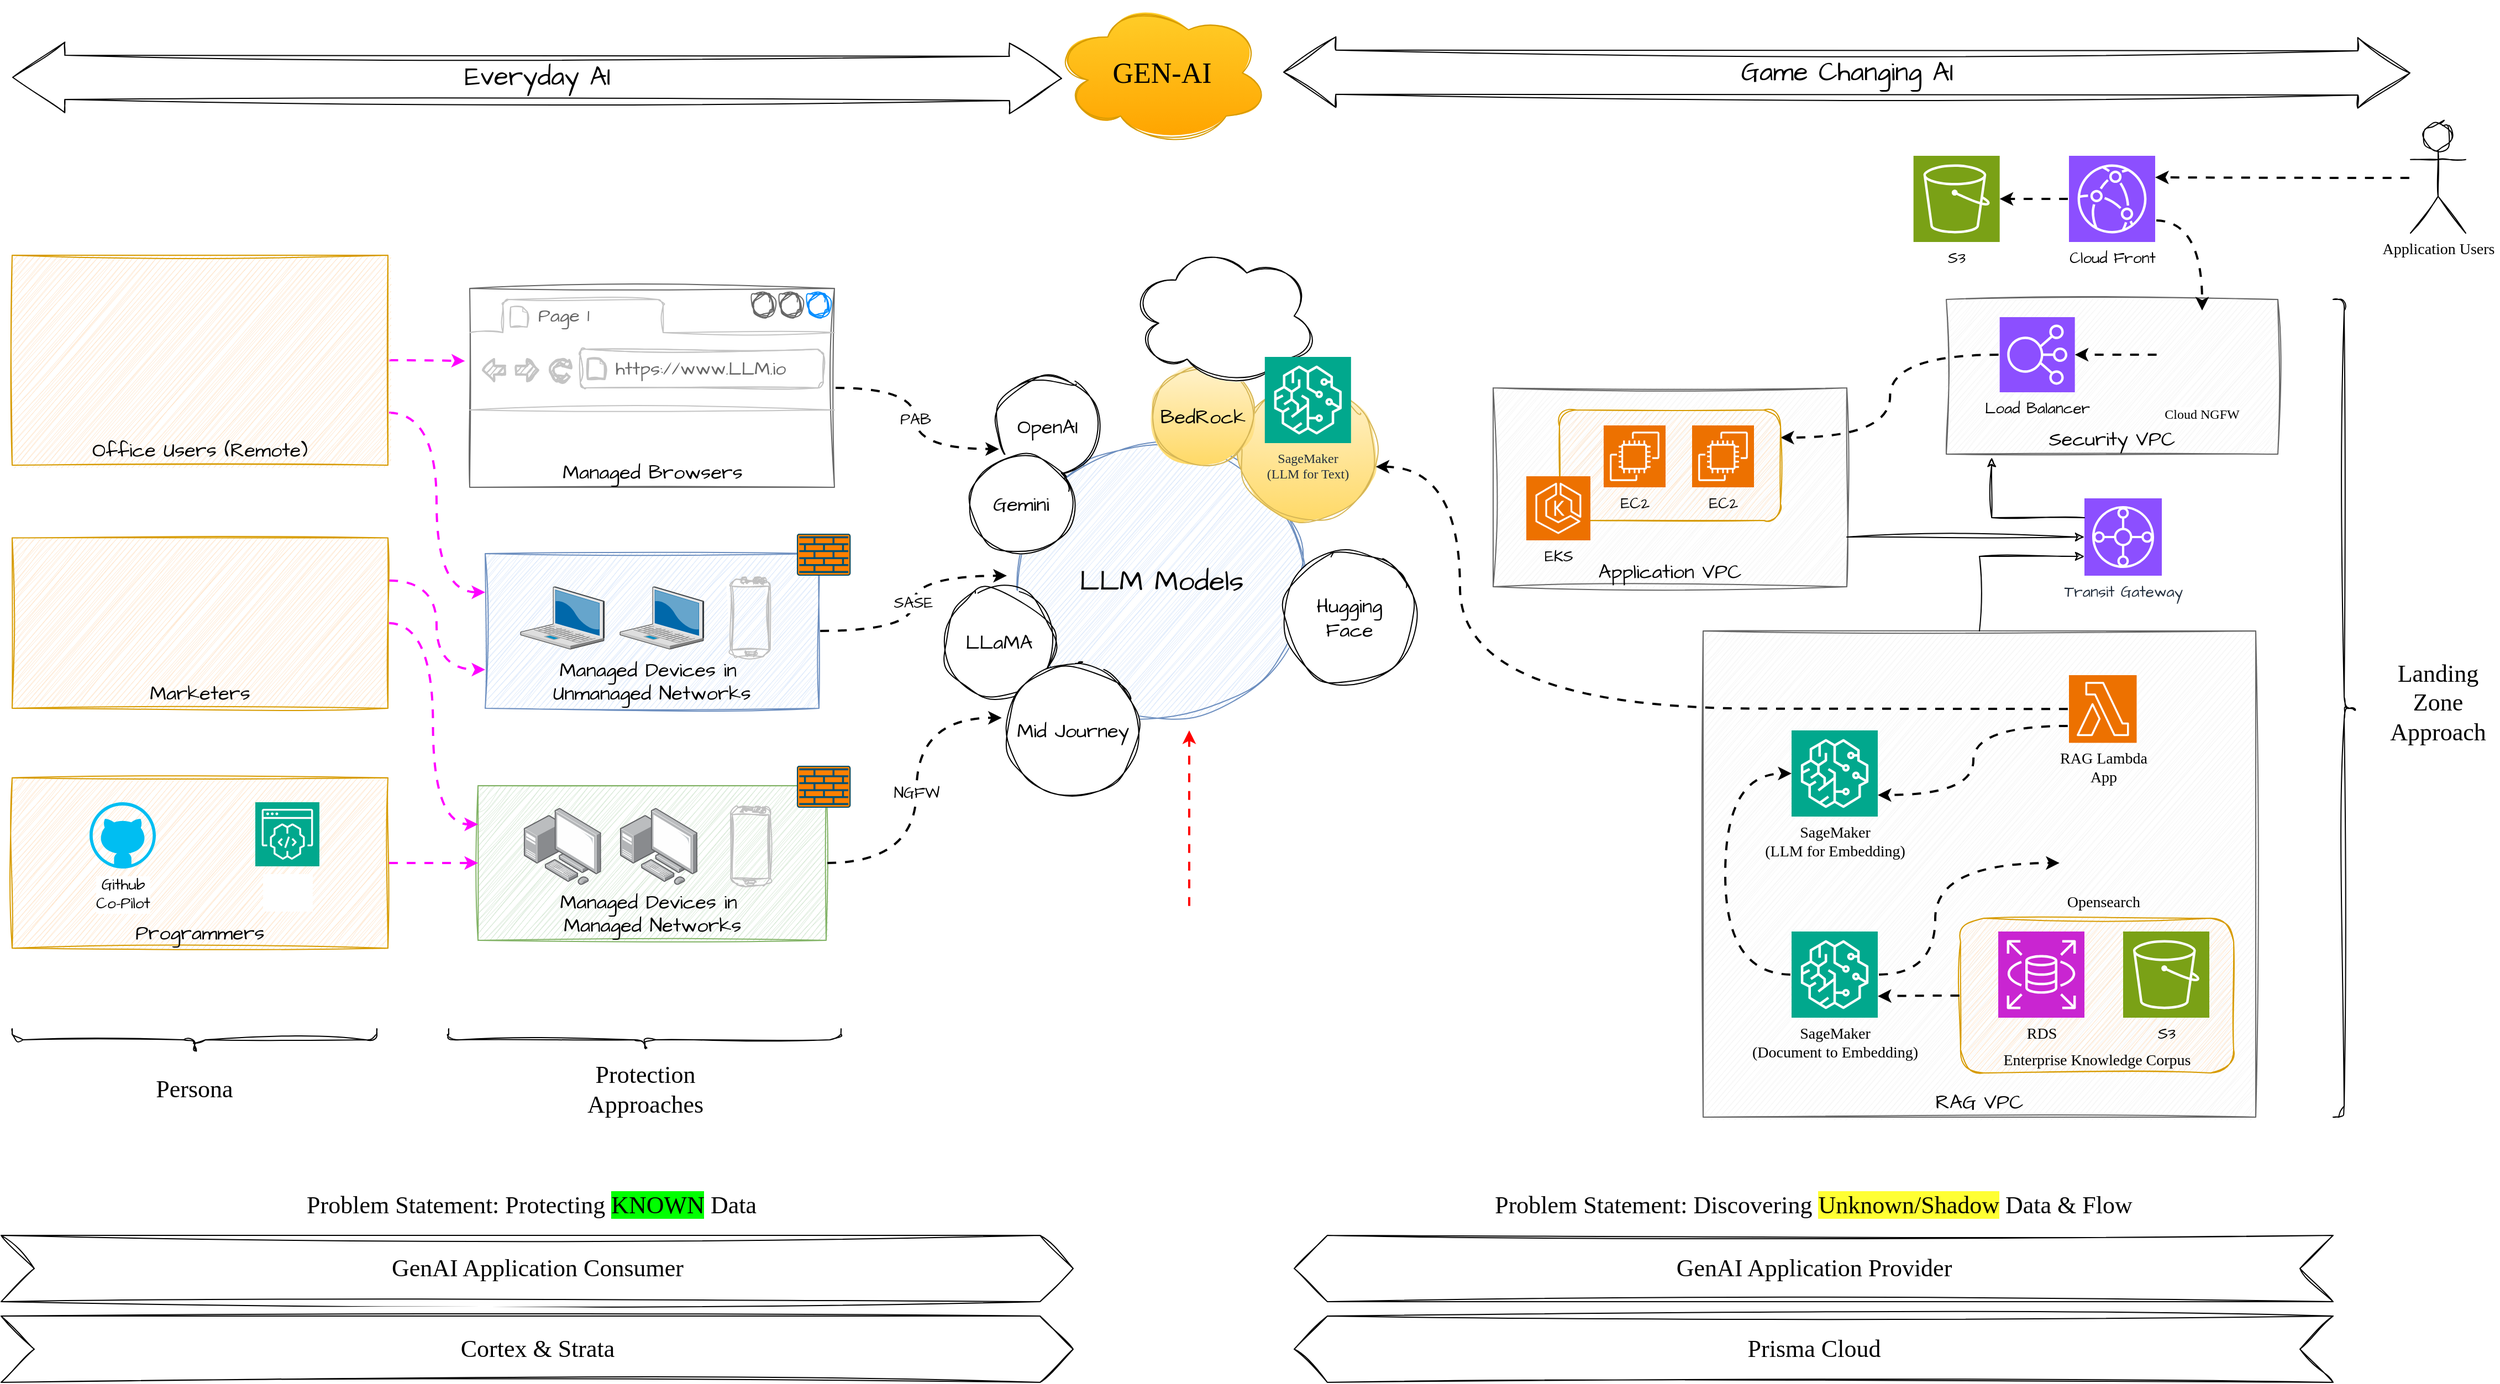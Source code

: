 <mxfile version="24.2.5" type="device">
  <diagram name="Page-1" id="3MIngDmAgbNU4fVDyyzJ">
    <mxGraphModel dx="2765" dy="2303" grid="1" gridSize="10" guides="1" tooltips="1" connect="1" arrows="1" fold="1" page="1" pageScale="1" pageWidth="850" pageHeight="1100" math="0" shadow="0">
      <root>
        <mxCell id="0" />
        <mxCell id="1" parent="0" />
        <mxCell id="rA6aza_w5iIKAxAunfqu-94" value="GEN-AI" style="ellipse;shape=cloud;whiteSpace=wrap;html=1;strokeColor=#d79b00;align=center;verticalAlign=middle;fontFamily=Gloria Hallelujah;fontSource=https%3A%2F%2Ffonts.googleapis.com%2Fcss%3Ffamily%3DGloria%2BHallelujah;fontSize=26;labelBackgroundColor=none;fillColor=#ffcd28;sketch=1;curveFitting=1;jiggle=2;gradientColor=#ffa500;" parent="1" vertex="1">
          <mxGeometry x="172.5" y="-30" width="195" height="130" as="geometry" />
        </mxCell>
        <mxCell id="rA6aza_w5iIKAxAunfqu-16" value="RAG VPC" style="rounded=0;whiteSpace=wrap;html=1;sketch=1;hachureGap=4;jiggle=2;curveFitting=1;fontFamily=Architects Daughter;fontSource=https%3A%2F%2Ffonts.googleapis.com%2Fcss%3Ffamily%3DArchitects%2BDaughter;verticalAlign=bottom;fontSize=18;fillColor=#f5f5f5;fontColor=#000000;strokeColor=#666666;labelBackgroundColor=none;" parent="1" vertex="1">
          <mxGeometry x="760" y="540" width="500" height="440" as="geometry" />
        </mxCell>
        <mxCell id="rA6aza_w5iIKAxAunfqu-83" value="Enterprise Knowledge Corpus" style="rounded=1;whiteSpace=wrap;html=1;strokeColor=#d79b00;align=center;verticalAlign=bottom;fontFamily=Gloria Hallelujah;fontSource=https%3A%2F%2Ffonts.googleapis.com%2Fcss%3Ffamily%3DGloria%2BHallelujah;fontSize=14;labelBackgroundColor=none;fillColor=#ffe6cc;sketch=1;curveFitting=1;jiggle=2;" parent="1" vertex="1">
          <mxGeometry x="992.93" y="800" width="247.07" height="140" as="geometry" />
        </mxCell>
        <mxCell id="rA6aza_w5iIKAxAunfqu-1" value="LLM Models" style="ellipse;whiteSpace=wrap;html=1;sketch=1;hachureGap=4;jiggle=2;curveFitting=1;fontFamily=Architects Daughter;fontSource=https%3A%2F%2Ffonts.googleapis.com%2Fcss%3Ffamily%3DArchitects%2BDaughter;fontSize=26;fillColor=#dae8fc;strokeColor=#6c8ebf;" parent="1" vertex="1">
          <mxGeometry x="140" y="370" width="260" height="250" as="geometry" />
        </mxCell>
        <mxCell id="rA6aza_w5iIKAxAunfqu-2" value="" style="ellipse;whiteSpace=wrap;html=1;sketch=1;hachureGap=4;jiggle=2;curveFitting=1;fontFamily=Architects Daughter;fontSource=https%3A%2F%2Ffonts.googleapis.com%2Fcss%3Ffamily%3DArchitects%2BDaughter;fontSize=18;fillColor=#fff2cc;gradientColor=#ffd966;strokeColor=#d6b656;" parent="1" vertex="1">
          <mxGeometry x="340" y="320" width="124.8" height="120" as="geometry" />
        </mxCell>
        <mxCell id="rA6aza_w5iIKAxAunfqu-3" value="BedRock" style="ellipse;whiteSpace=wrap;html=1;sketch=1;hachureGap=4;jiggle=2;curveFitting=1;fontFamily=Architects Daughter;fontSource=https%3A%2F%2Ffonts.googleapis.com%2Fcss%3Ffamily%3DArchitects%2BDaughter;fontSize=18;fillColor=#fff2cc;gradientColor=#ffd966;strokeColor=#d6b656;fontColor=#000000;" parent="1" vertex="1">
          <mxGeometry x="260" y="300" width="94.8" height="91.15" as="geometry" />
        </mxCell>
        <mxCell id="rA6aza_w5iIKAxAunfqu-4" value="OpenAI" style="ellipse;whiteSpace=wrap;html=1;sketch=1;hachureGap=4;jiggle=2;curveFitting=1;fontFamily=Architects Daughter;fontSource=https%3A%2F%2Ffonts.googleapis.com%2Fcss%3Ffamily%3DArchitects%2BDaughter;fontSize=18;" parent="1" vertex="1">
          <mxGeometry x="120" y="310" width="93.6" height="90" as="geometry" />
        </mxCell>
        <mxCell id="rA6aza_w5iIKAxAunfqu-5" value="Gemini" style="ellipse;whiteSpace=wrap;html=1;sketch=1;hachureGap=4;jiggle=2;curveFitting=1;fontFamily=Architects Daughter;fontSource=https%3A%2F%2Ffonts.googleapis.com%2Fcss%3Ffamily%3DArchitects%2BDaughter;fontSize=18;" parent="1" vertex="1">
          <mxGeometry x="96.4" y="380" width="93.6" height="90" as="geometry" />
        </mxCell>
        <mxCell id="rA6aza_w5iIKAxAunfqu-6" value="LLaMA" style="ellipse;whiteSpace=wrap;html=1;sketch=1;hachureGap=4;jiggle=2;curveFitting=1;fontFamily=Architects Daughter;fontSource=https%3A%2F%2Ffonts.googleapis.com%2Fcss%3Ffamily%3DArchitects%2BDaughter;fontSize=18;" parent="1" vertex="1">
          <mxGeometry x="72.5" y="500" width="100" height="100" as="geometry" />
        </mxCell>
        <mxCell id="rA6aza_w5iIKAxAunfqu-8" value="Everyday AI" style="shape=flexArrow;endArrow=classic;startArrow=classic;html=1;rounded=0;sketch=1;hachureGap=4;jiggle=2;curveFitting=1;fontFamily=Architects Daughter;fontSource=https%3A%2F%2Ffonts.googleapis.com%2Fcss%3Ffamily%3DArchitects%2BDaughter;width=40;endSize=15.386;fontSize=24;labelBackgroundColor=none;endWidth=22.857;startWidth=22.857;startSize=15.386;" parent="1" edge="1">
          <mxGeometry width="100" height="100" relative="1" as="geometry">
            <mxPoint x="-770" y="39" as="sourcePoint" />
            <mxPoint x="180" y="40" as="targetPoint" />
          </mxGeometry>
        </mxCell>
        <mxCell id="rA6aza_w5iIKAxAunfqu-15" value="Security VPC" style="rounded=0;whiteSpace=wrap;html=1;sketch=1;hachureGap=4;jiggle=2;curveFitting=1;fontFamily=Architects Daughter;fontSource=https%3A%2F%2Ffonts.googleapis.com%2Fcss%3Ffamily%3DArchitects%2BDaughter;verticalAlign=bottom;fontSize=18;fillColor=#f5f5f5;fontColor=#000000;strokeColor=#666666;labelBackgroundColor=none;" parent="1" vertex="1">
          <mxGeometry x="980" y="240" width="300" height="140" as="geometry" />
        </mxCell>
        <mxCell id="rA6aza_w5iIKAxAunfqu-17" value="Transit Gateway" style="sketch=0;points=[[0,0,0],[0.25,0,0],[0.5,0,0],[0.75,0,0],[1,0,0],[0,1,0],[0.25,1,0],[0.5,1,0],[0.75,1,0],[1,1,0],[0,0.25,0],[0,0.5,0],[0,0.75,0],[1,0.25,0],[1,0.5,0],[1,0.75,0]];outlineConnect=0;fontColor=#232F3E;fillColor=#8C4FFF;strokeColor=#ffffff;dashed=0;verticalLabelPosition=bottom;verticalAlign=top;align=center;html=1;fontSize=14;fontStyle=0;aspect=fixed;shape=mxgraph.aws4.resourceIcon;resIcon=mxgraph.aws4.transit_gateway;hachureGap=4;jiggle=2;curveFitting=1;fontFamily=Architects Daughter;fontSource=https%3A%2F%2Ffonts.googleapis.com%2Fcss%3Ffamily%3DArchitects%2BDaughter;" parent="1" vertex="1">
          <mxGeometry x="1105" y="420" width="70" height="70" as="geometry" />
        </mxCell>
        <mxCell id="rA6aza_w5iIKAxAunfqu-18" style="edgeStyle=orthogonalEdgeStyle;rounded=0;sketch=1;hachureGap=4;jiggle=2;curveFitting=1;orthogonalLoop=1;jettySize=auto;html=1;exitX=0.5;exitY=0;exitDx=0;exitDy=0;entryX=0;entryY=0.75;entryDx=0;entryDy=0;entryPerimeter=0;fontFamily=Architects Daughter;fontSource=https%3A%2F%2Ffonts.googleapis.com%2Fcss%3Ffamily%3DArchitects%2BDaughter;" parent="1" source="rA6aza_w5iIKAxAunfqu-16" target="rA6aza_w5iIKAxAunfqu-17" edge="1">
          <mxGeometry relative="1" as="geometry" />
        </mxCell>
        <mxCell id="rA6aza_w5iIKAxAunfqu-19" style="edgeStyle=orthogonalEdgeStyle;rounded=0;sketch=1;hachureGap=4;jiggle=2;curveFitting=1;orthogonalLoop=1;jettySize=auto;html=1;exitX=0;exitY=0.25;exitDx=0;exitDy=0;exitPerimeter=0;entryX=0.137;entryY=1.022;entryDx=0;entryDy=0;entryPerimeter=0;fontFamily=Architects Daughter;fontSource=https%3A%2F%2Ffonts.googleapis.com%2Fcss%3Ffamily%3DArchitects%2BDaughter;" parent="1" source="rA6aza_w5iIKAxAunfqu-17" target="rA6aza_w5iIKAxAunfqu-15" edge="1">
          <mxGeometry relative="1" as="geometry" />
        </mxCell>
        <mxCell id="rA6aza_w5iIKAxAunfqu-21" value="Managed Browsers" style="strokeWidth=1;shadow=0;dashed=0;align=center;html=1;shape=mxgraph.mockup.containers.browserWindow;rSize=0;strokeColor=#666666;strokeColor2=#008cff;strokeColor3=#c4c4c4;mainText=,;recursiveResize=0;sketch=1;hachureGap=4;jiggle=2;curveFitting=1;fontFamily=Architects Daughter;fontSource=https%3A%2F%2Ffonts.googleapis.com%2Fcss%3Ffamily%3DArchitects%2BDaughter;verticalAlign=bottom;fontSize=18;" parent="1" vertex="1">
          <mxGeometry x="-356" y="230" width="330" height="180" as="geometry" />
        </mxCell>
        <mxCell id="rA6aza_w5iIKAxAunfqu-22" value="Page 1" style="strokeWidth=1;shadow=0;dashed=0;align=center;html=1;shape=mxgraph.mockup.containers.anchor;fontSize=17;fontColor=#666666;align=left;whiteSpace=wrap;sketch=1;hachureGap=4;jiggle=2;curveFitting=1;fontFamily=Architects Daughter;fontSource=https%3A%2F%2Ffonts.googleapis.com%2Fcss%3Ffamily%3DArchitects%2BDaughter;" parent="rA6aza_w5iIKAxAunfqu-21" vertex="1">
          <mxGeometry x="60" y="12" width="110" height="26" as="geometry" />
        </mxCell>
        <mxCell id="rA6aza_w5iIKAxAunfqu-23" value="https://www.LLM.io" style="strokeWidth=1;shadow=0;dashed=0;align=center;html=1;shape=mxgraph.mockup.containers.anchor;rSize=0;fontSize=17;fontColor=#666666;align=left;sketch=1;hachureGap=4;jiggle=2;curveFitting=1;fontFamily=Architects Daughter;fontSource=https%3A%2F%2Ffonts.googleapis.com%2Fcss%3Ffamily%3DArchitects%2BDaughter;" parent="rA6aza_w5iIKAxAunfqu-21" vertex="1">
          <mxGeometry x="130" y="60" width="250" height="26" as="geometry" />
        </mxCell>
        <mxCell id="rA6aza_w5iIKAxAunfqu-39" value="SASE" style="edgeStyle=orthogonalEdgeStyle;curved=1;rounded=0;hachureGap=4;orthogonalLoop=1;jettySize=auto;html=1;strokeColor=default;strokeWidth=2;align=center;verticalAlign=middle;fontFamily=Architects Daughter;fontSource=https%3A%2F%2Ffonts.googleapis.com%2Fcss%3Ffamily%3DArchitects%2BDaughter;fontSize=14;fontColor=default;labelBackgroundColor=default;endArrow=classic;flowAnimation=1;" parent="1" source="rA6aza_w5iIKAxAunfqu-25" edge="1">
          <mxGeometry relative="1" as="geometry">
            <mxPoint x="130" y="490" as="targetPoint" />
          </mxGeometry>
        </mxCell>
        <mxCell id="rA6aza_w5iIKAxAunfqu-25" value="Managed Devices in&amp;nbsp;&lt;div style=&quot;font-size: 18px;&quot;&gt;Unmanaged Networks&lt;/div&gt;" style="rounded=0;whiteSpace=wrap;html=1;sketch=1;hachureGap=4;jiggle=2;curveFitting=1;fontFamily=Architects Daughter;fontSource=https%3A%2F%2Ffonts.googleapis.com%2Fcss%3Ffamily%3DArchitects%2BDaughter;verticalAlign=bottom;fontSize=18;fillColor=#dae8fc;strokeColor=#6c8ebf;labelBackgroundColor=none;" parent="1" vertex="1">
          <mxGeometry x="-342" y="470" width="302" height="140" as="geometry" />
        </mxCell>
        <mxCell id="rA6aza_w5iIKAxAunfqu-26" value="Managed Devices in&amp;nbsp;&lt;div style=&quot;font-size: 18px;&quot;&gt;Managed Networks&lt;/div&gt;" style="rounded=0;whiteSpace=wrap;html=1;sketch=1;hachureGap=4;jiggle=2;curveFitting=1;fontFamily=Architects Daughter;fontSource=https%3A%2F%2Ffonts.googleapis.com%2Fcss%3Ffamily%3DArchitects%2BDaughter;verticalAlign=bottom;fontSize=18;fillColor=#d5e8d4;strokeColor=#82b366;labelBackgroundColor=none;" parent="1" vertex="1">
          <mxGeometry x="-348.5" y="680" width="315" height="140" as="geometry" />
        </mxCell>
        <mxCell id="rA6aza_w5iIKAxAunfqu-27" value="Hugging&lt;div&gt;Face&lt;/div&gt;" style="ellipse;whiteSpace=wrap;html=1;sketch=1;hachureGap=4;jiggle=2;curveFitting=1;fontFamily=Architects Daughter;fontSource=https%3A%2F%2Ffonts.googleapis.com%2Fcss%3Ffamily%3DArchitects%2BDaughter;fontSize=18;" parent="1" vertex="1">
          <mxGeometry x="380" y="468.25" width="120" height="120" as="geometry" />
        </mxCell>
        <mxCell id="rA6aza_w5iIKAxAunfqu-28" value="Application VPC" style="rounded=0;whiteSpace=wrap;html=1;sketch=1;hachureGap=4;jiggle=2;curveFitting=1;fontFamily=Architects Daughter;fontSource=https%3A%2F%2Ffonts.googleapis.com%2Fcss%3Ffamily%3DArchitects%2BDaughter;verticalAlign=bottom;fontSize=18;fillColor=#f5f5f5;fontColor=#000000;strokeColor=#666666;labelBackgroundColor=none;" parent="1" vertex="1">
          <mxGeometry x="570" y="320" width="320" height="180" as="geometry" />
        </mxCell>
        <mxCell id="rA6aza_w5iIKAxAunfqu-29" style="edgeStyle=orthogonalEdgeStyle;rounded=0;sketch=1;hachureGap=4;jiggle=2;curveFitting=1;orthogonalLoop=1;jettySize=auto;html=1;exitX=1;exitY=0.75;exitDx=0;exitDy=0;entryX=0;entryY=0.5;entryDx=0;entryDy=0;entryPerimeter=0;fontFamily=Architects Daughter;fontSource=https%3A%2F%2Ffonts.googleapis.com%2Fcss%3Ffamily%3DArchitects%2BDaughter;" parent="1" source="rA6aza_w5iIKAxAunfqu-28" target="rA6aza_w5iIKAxAunfqu-17" edge="1">
          <mxGeometry relative="1" as="geometry" />
        </mxCell>
        <mxCell id="rA6aza_w5iIKAxAunfqu-32" style="edgeStyle=orthogonalEdgeStyle;rounded=0;hachureGap=4;orthogonalLoop=1;jettySize=auto;html=1;entryX=-0.013;entryY=0.365;entryDx=0;entryDy=0;entryPerimeter=0;fontFamily=Architects Daughter;fontSource=https%3A%2F%2Ffonts.googleapis.com%2Fcss%3Ffamily%3DArchitects%2BDaughter;flowAnimation=1;curved=1;strokeWidth=2;strokeColor=#FF00FF;" parent="1" source="rA6aza_w5iIKAxAunfqu-7" target="rA6aza_w5iIKAxAunfqu-21" edge="1">
          <mxGeometry relative="1" as="geometry" />
        </mxCell>
        <mxCell id="rA6aza_w5iIKAxAunfqu-33" style="edgeStyle=orthogonalEdgeStyle;curved=1;rounded=0;hachureGap=4;orthogonalLoop=1;jettySize=auto;html=1;strokeColor=#FF00FF;strokeWidth=2;align=center;verticalAlign=middle;fontFamily=Architects Daughter;fontSource=https%3A%2F%2Ffonts.googleapis.com%2Fcss%3Ffamily%3DArchitects%2BDaughter;fontSize=11;fontColor=default;labelBackgroundColor=default;endArrow=classic;flowAnimation=1;entryX=0;entryY=0.5;entryDx=0;entryDy=0;" parent="1" source="rA6aza_w5iIKAxAunfqu-10" target="rA6aza_w5iIKAxAunfqu-26" edge="1">
          <mxGeometry relative="1" as="geometry" />
        </mxCell>
        <mxCell id="rA6aza_w5iIKAxAunfqu-34" style="edgeStyle=orthogonalEdgeStyle;curved=1;rounded=0;hachureGap=4;orthogonalLoop=1;jettySize=auto;html=1;strokeColor=#FF00FF;strokeWidth=2;align=center;verticalAlign=middle;fontFamily=Architects Daughter;fontSource=https%3A%2F%2Ffonts.googleapis.com%2Fcss%3Ffamily%3DArchitects%2BDaughter;fontSize=11;fontColor=default;labelBackgroundColor=default;endArrow=classic;flowAnimation=1;entryX=0;entryY=0.25;entryDx=0;entryDy=0;" parent="1" source="rA6aza_w5iIKAxAunfqu-11" target="rA6aza_w5iIKAxAunfqu-26" edge="1">
          <mxGeometry relative="1" as="geometry" />
        </mxCell>
        <mxCell id="rA6aza_w5iIKAxAunfqu-35" style="edgeStyle=orthogonalEdgeStyle;curved=1;rounded=0;hachureGap=4;orthogonalLoop=1;jettySize=auto;html=1;exitX=1;exitY=0.25;exitDx=0;exitDy=0;entryX=0;entryY=0.75;entryDx=0;entryDy=0;strokeColor=#FF00FF;strokeWidth=2;align=center;verticalAlign=middle;fontFamily=Architects Daughter;fontSource=https%3A%2F%2Ffonts.googleapis.com%2Fcss%3Ffamily%3DArchitects%2BDaughter;fontSize=11;fontColor=default;labelBackgroundColor=default;endArrow=classic;flowAnimation=1;" parent="1" source="rA6aza_w5iIKAxAunfqu-11" target="rA6aza_w5iIKAxAunfqu-25" edge="1">
          <mxGeometry relative="1" as="geometry" />
        </mxCell>
        <mxCell id="rA6aza_w5iIKAxAunfqu-36" style="edgeStyle=orthogonalEdgeStyle;curved=1;rounded=0;hachureGap=4;orthogonalLoop=1;jettySize=auto;html=1;exitX=1;exitY=0.75;exitDx=0;exitDy=0;entryX=0;entryY=0.25;entryDx=0;entryDy=0;strokeColor=#FF00FF;strokeWidth=2;align=center;verticalAlign=middle;fontFamily=Architects Daughter;fontSource=https%3A%2F%2Ffonts.googleapis.com%2Fcss%3Ffamily%3DArchitects%2BDaughter;fontSize=11;fontColor=default;labelBackgroundColor=default;endArrow=classic;flowAnimation=1;" parent="1" source="rA6aza_w5iIKAxAunfqu-7" target="rA6aza_w5iIKAxAunfqu-25" edge="1">
          <mxGeometry relative="1" as="geometry" />
        </mxCell>
        <mxCell id="rA6aza_w5iIKAxAunfqu-37" value="Mid Journey" style="ellipse;whiteSpace=wrap;html=1;sketch=1;hachureGap=4;jiggle=2;curveFitting=1;fontFamily=Architects Daughter;fontSource=https%3A%2F%2Ffonts.googleapis.com%2Fcss%3Ffamily%3DArchitects%2BDaughter;fontSize=18;" parent="1" vertex="1">
          <mxGeometry x="130" y="570" width="120" height="120" as="geometry" />
        </mxCell>
        <mxCell id="rA6aza_w5iIKAxAunfqu-38" value="PAB" style="edgeStyle=orthogonalEdgeStyle;curved=1;rounded=0;hachureGap=4;orthogonalLoop=1;jettySize=auto;html=1;entryX=0.031;entryY=0.726;entryDx=0;entryDy=0;entryPerimeter=0;strokeColor=default;strokeWidth=2;align=center;verticalAlign=middle;fontFamily=Architects Daughter;fontSource=https%3A%2F%2Ffonts.googleapis.com%2Fcss%3Ffamily%3DArchitects%2BDaughter;fontSize=14;fontColor=default;labelBackgroundColor=default;endArrow=classic;flowAnimation=1;" parent="1" source="rA6aza_w5iIKAxAunfqu-21" target="rA6aza_w5iIKAxAunfqu-4" edge="1">
          <mxGeometry relative="1" as="geometry" />
        </mxCell>
        <mxCell id="rA6aza_w5iIKAxAunfqu-40" value="NGFW" style="edgeStyle=orthogonalEdgeStyle;curved=1;rounded=0;hachureGap=4;orthogonalLoop=1;jettySize=auto;html=1;exitX=1;exitY=0.5;exitDx=0;exitDy=0;entryX=-0.039;entryY=0.405;entryDx=0;entryDy=0;entryPerimeter=0;strokeColor=default;strokeWidth=2;align=center;verticalAlign=middle;fontFamily=Architects Daughter;fontSource=https%3A%2F%2Ffonts.googleapis.com%2Fcss%3Ffamily%3DArchitects%2BDaughter;fontSize=14;fontColor=default;labelBackgroundColor=default;endArrow=classic;flowAnimation=1;" parent="1" source="rA6aza_w5iIKAxAunfqu-26" target="rA6aza_w5iIKAxAunfqu-37" edge="1">
          <mxGeometry relative="1" as="geometry" />
        </mxCell>
        <mxCell id="rA6aza_w5iIKAxAunfqu-91" style="edgeStyle=orthogonalEdgeStyle;curved=1;rounded=0;hachureGap=4;orthogonalLoop=1;jettySize=auto;html=1;strokeColor=#FF0000;strokeWidth=2;align=center;verticalAlign=middle;fontFamily=Gloria Hallelujah;fontSource=https%3A%2F%2Ffonts.googleapis.com%2Fcss%3Ffamily%3DGloria%2BHallelujah;fontSize=14;fontColor=default;labelBackgroundColor=default;endArrow=classic;flowAnimation=1;" parent="1" source="rA6aza_w5iIKAxAunfqu-42" edge="1">
          <mxGeometry relative="1" as="geometry">
            <mxPoint x="295" y="630.0" as="targetPoint" />
          </mxGeometry>
        </mxCell>
        <mxCell id="rA6aza_w5iIKAxAunfqu-42" value="" style="shape=image;imageAspect=0;aspect=fixed;verticalLabelPosition=bottom;verticalAlign=top;sketch=1;hachureGap=4;jiggle=2;curveFitting=1;fontFamily=Architects Daughter;fontSource=https%3A%2F%2Ffonts.googleapis.com%2Fcss%3Ffamily%3DArchitects%2BDaughter;fontSize=11;fontColor=default;labelBackgroundColor=default;image=https://cdni.iconscout.com/illustration/premium/thumb/hacker-3354776-2810790.png?f=webp;" parent="1" vertex="1">
          <mxGeometry x="190" y="790" width="210" height="210" as="geometry" />
        </mxCell>
        <mxCell id="rA6aza_w5iIKAxAunfqu-48" value="" style="verticalLabelPosition=bottom;sketch=0;aspect=fixed;html=1;verticalAlign=top;strokeColor=none;align=center;outlineConnect=0;shape=mxgraph.citrix.laptop_2;hachureGap=4;jiggle=2;curveFitting=1;fontFamily=Architects Daughter;fontSource=https%3A%2F%2Ffonts.googleapis.com%2Fcss%3Ffamily%3DArchitects%2BDaughter;fontSize=11;fontColor=default;labelBackgroundColor=default;" parent="1" vertex="1">
          <mxGeometry x="-310" y="500" width="75.77" height="56.5" as="geometry" />
        </mxCell>
        <mxCell id="rA6aza_w5iIKAxAunfqu-49" value="" style="verticalLabelPosition=bottom;sketch=0;aspect=fixed;html=1;verticalAlign=top;strokeColor=none;align=center;outlineConnect=0;shape=mxgraph.citrix.laptop_2;hachureGap=4;jiggle=2;curveFitting=1;fontFamily=Architects Daughter;fontSource=https%3A%2F%2Ffonts.googleapis.com%2Fcss%3Ffamily%3DArchitects%2BDaughter;fontSize=11;fontColor=default;labelBackgroundColor=default;" parent="1" vertex="1">
          <mxGeometry x="-220" y="500" width="75.77" height="56.5" as="geometry" />
        </mxCell>
        <mxCell id="rA6aza_w5iIKAxAunfqu-52" value="" style="image;points=[];aspect=fixed;html=1;align=center;shadow=0;dashed=0;image=img/lib/allied_telesis/computer_and_terminals/Personal_Computer_with_Server.svg;sketch=1;hachureGap=4;jiggle=2;curveFitting=1;fontFamily=Architects Daughter;fontSource=https%3A%2F%2Ffonts.googleapis.com%2Fcss%3Ffamily%3DArchitects%2BDaughter;fontSize=11;fontColor=default;labelBackgroundColor=default;" parent="1" vertex="1">
          <mxGeometry x="-307.11" y="700" width="70" height="70" as="geometry" />
        </mxCell>
        <mxCell id="rA6aza_w5iIKAxAunfqu-53" value="" style="image;points=[];aspect=fixed;html=1;align=center;shadow=0;dashed=0;image=img/lib/allied_telesis/computer_and_terminals/Personal_Computer_with_Server.svg;sketch=1;hachureGap=4;jiggle=2;curveFitting=1;fontFamily=Architects Daughter;fontSource=https%3A%2F%2Ffonts.googleapis.com%2Fcss%3Ffamily%3DArchitects%2BDaughter;fontSize=11;fontColor=default;labelBackgroundColor=default;" parent="1" vertex="1">
          <mxGeometry x="-220" y="700" width="70" height="70" as="geometry" />
        </mxCell>
        <mxCell id="rA6aza_w5iIKAxAunfqu-54" value="" style="verticalLabelPosition=bottom;verticalAlign=top;html=1;shadow=0;dashed=0;strokeWidth=1;shape=mxgraph.android.phone2;strokeColor=#c0c0c0;sketch=1;hachureGap=4;jiggle=2;curveFitting=1;fontFamily=Architects Daughter;fontSource=https%3A%2F%2Ffonts.googleapis.com%2Fcss%3Ffamily%3DArchitects%2BDaughter;fontSize=11;fontColor=default;labelBackgroundColor=default;" parent="1" vertex="1">
          <mxGeometry x="-120" y="700" width="35.9" height="70" as="geometry" />
        </mxCell>
        <mxCell id="rA6aza_w5iIKAxAunfqu-55" value="" style="verticalLabelPosition=bottom;verticalAlign=top;html=1;shadow=0;dashed=0;strokeWidth=1;shape=mxgraph.android.phone2;strokeColor=#c0c0c0;sketch=1;hachureGap=4;jiggle=2;curveFitting=1;fontFamily=Architects Daughter;fontSource=https%3A%2F%2Ffonts.googleapis.com%2Fcss%3Ffamily%3DArchitects%2BDaughter;fontSize=11;fontColor=default;labelBackgroundColor=default;" parent="1" vertex="1">
          <mxGeometry x="-120" y="493.25" width="35.9" height="70" as="geometry" />
        </mxCell>
        <mxCell id="rA6aza_w5iIKAxAunfqu-64" style="edgeStyle=orthogonalEdgeStyle;curved=1;rounded=0;hachureGap=4;orthogonalLoop=1;jettySize=auto;html=1;exitX=0;exitY=0.5;exitDx=0;exitDy=0;strokeColor=default;strokeWidth=2;align=center;verticalAlign=middle;fontFamily=Architects Daughter;fontSource=https%3A%2F%2Ffonts.googleapis.com%2Fcss%3Ffamily%3DArchitects%2BDaughter;fontSize=11;fontColor=default;labelBackgroundColor=default;endArrow=classic;flowAnimation=1;" parent="1" source="rA6aza_w5iIKAxAunfqu-56" target="rA6aza_w5iIKAxAunfqu-62" edge="1">
          <mxGeometry relative="1" as="geometry" />
        </mxCell>
        <mxCell id="rA6aza_w5iIKAxAunfqu-56" value="Cloud NGFW" style="shape=image;verticalLabelPosition=bottom;labelBackgroundColor=default;verticalAlign=top;aspect=fixed;imageAspect=0;image=https://www.paloaltonetworks.com.au/content/dam/pan/en_US/includes/igw/cloud-ngfw/assets/images/overview/circle-logo-1.png;fontFamily=Gloria Hallelujah;fontSource=https%3A%2F%2Ffonts.googleapis.com%2Fcss%3Ffamily%3DGloria%2BHallelujah;" parent="1" vertex="1">
          <mxGeometry x="1171.33" y="250" width="80.34" height="80" as="geometry" />
        </mxCell>
        <mxCell id="rA6aza_w5iIKAxAunfqu-63" style="edgeStyle=orthogonalEdgeStyle;curved=1;rounded=0;hachureGap=4;orthogonalLoop=1;jettySize=auto;html=1;exitX=1;exitY=0.75;exitDx=0;exitDy=0;exitPerimeter=0;entryX=0.5;entryY=0;entryDx=0;entryDy=0;strokeColor=default;strokeWidth=2;align=center;verticalAlign=middle;fontFamily=Architects Daughter;fontSource=https%3A%2F%2Ffonts.googleapis.com%2Fcss%3Ffamily%3DArchitects%2BDaughter;fontSize=11;fontColor=default;labelBackgroundColor=default;endArrow=classic;flowAnimation=1;" parent="1" source="rA6aza_w5iIKAxAunfqu-58" target="rA6aza_w5iIKAxAunfqu-56" edge="1">
          <mxGeometry relative="1" as="geometry" />
        </mxCell>
        <mxCell id="rA6aza_w5iIKAxAunfqu-58" value="Cloud Front" style="sketch=0;points=[[0,0,0],[0.25,0,0],[0.5,0,0],[0.75,0,0],[1,0,0],[0,1,0],[0.25,1,0],[0.5,1,0],[0.75,1,0],[1,1,0],[0,0.25,0],[0,0.5,0],[0,0.75,0],[1,0.25,0],[1,0.5,0],[1,0.75,0]];outlineConnect=0;fontColor=#000000;fillColor=#8C4FFF;strokeColor=#ffffff;dashed=0;verticalLabelPosition=bottom;verticalAlign=top;align=center;html=1;fontSize=14;fontStyle=0;aspect=fixed;shape=mxgraph.aws4.resourceIcon;resIcon=mxgraph.aws4.cloudfront;hachureGap=4;jiggle=2;curveFitting=1;fontFamily=Architects Daughter;fontSource=https%3A%2F%2Ffonts.googleapis.com%2Fcss%3Ffamily%3DArchitects%2BDaughter;labelBackgroundColor=none;" parent="1" vertex="1">
          <mxGeometry x="1091" y="110" width="78" height="78" as="geometry" />
        </mxCell>
        <mxCell id="rA6aza_w5iIKAxAunfqu-59" value="S3" style="sketch=0;points=[[0,0,0],[0.25,0,0],[0.5,0,0],[0.75,0,0],[1,0,0],[0,1,0],[0.25,1,0],[0.5,1,0],[0.75,1,0],[1,1,0],[0,0.25,0],[0,0.5,0],[0,0.75,0],[1,0.25,0],[1,0.5,0],[1,0.75,0]];outlineConnect=0;fontColor=#000000;fillColor=#7AA116;strokeColor=#ffffff;dashed=0;verticalLabelPosition=bottom;verticalAlign=top;align=center;html=1;fontSize=14;fontStyle=0;aspect=fixed;shape=mxgraph.aws4.resourceIcon;resIcon=mxgraph.aws4.s3;hachureGap=4;jiggle=2;curveFitting=1;fontFamily=Architects Daughter;fontSource=https%3A%2F%2Ffonts.googleapis.com%2Fcss%3Ffamily%3DArchitects%2BDaughter;labelBackgroundColor=none;" parent="1" vertex="1">
          <mxGeometry x="950.33" y="110" width="78" height="78" as="geometry" />
        </mxCell>
        <mxCell id="rA6aza_w5iIKAxAunfqu-60" style="edgeStyle=orthogonalEdgeStyle;curved=1;rounded=0;hachureGap=4;orthogonalLoop=1;jettySize=auto;html=1;exitX=0;exitY=0.5;exitDx=0;exitDy=0;exitPerimeter=0;entryX=1;entryY=0.5;entryDx=0;entryDy=0;entryPerimeter=0;strokeColor=default;strokeWidth=2;align=center;verticalAlign=middle;fontFamily=Architects Daughter;fontSource=https%3A%2F%2Ffonts.googleapis.com%2Fcss%3Ffamily%3DArchitects%2BDaughter;fontSize=11;fontColor=default;labelBackgroundColor=default;endArrow=classic;flowAnimation=1;" parent="1" source="rA6aza_w5iIKAxAunfqu-58" target="rA6aza_w5iIKAxAunfqu-59" edge="1">
          <mxGeometry relative="1" as="geometry" />
        </mxCell>
        <mxCell id="rA6aza_w5iIKAxAunfqu-71" style="edgeStyle=orthogonalEdgeStyle;curved=1;rounded=0;hachureGap=4;orthogonalLoop=1;jettySize=auto;html=1;exitX=0;exitY=0.5;exitDx=0;exitDy=0;exitPerimeter=0;entryX=1;entryY=0.25;entryDx=0;entryDy=0;strokeColor=default;strokeWidth=2;align=center;verticalAlign=middle;fontFamily=Architects Daughter;fontSource=https%3A%2F%2Ffonts.googleapis.com%2Fcss%3Ffamily%3DArchitects%2BDaughter;fontSize=11;fontColor=default;labelBackgroundColor=default;endArrow=classic;flowAnimation=1;" parent="1" source="rA6aza_w5iIKAxAunfqu-62" target="rA6aza_w5iIKAxAunfqu-65" edge="1">
          <mxGeometry relative="1" as="geometry" />
        </mxCell>
        <mxCell id="rA6aza_w5iIKAxAunfqu-62" value="Load Balancer" style="sketch=0;points=[[0,0,0],[0.25,0,0],[0.5,0,0],[0.75,0,0],[1,0,0],[0,1,0],[0.25,1,0],[0.5,1,0],[0.75,1,0],[1,1,0],[0,0.25,0],[0,0.5,0],[0,0.75,0],[1,0.25,0],[1,0.5,0],[1,0.75,0]];outlineConnect=0;fontColor=#000000;fillColor=#8C4FFF;strokeColor=#ffffff;dashed=0;verticalLabelPosition=bottom;verticalAlign=top;align=center;html=1;fontSize=14;fontStyle=0;aspect=fixed;shape=mxgraph.aws4.resourceIcon;resIcon=mxgraph.aws4.elastic_load_balancing;hachureGap=4;jiggle=2;curveFitting=1;fontFamily=Architects Daughter;fontSource=https%3A%2F%2Ffonts.googleapis.com%2Fcss%3Ffamily%3DArchitects%2BDaughter;labelBackgroundColor=none;" parent="1" vertex="1">
          <mxGeometry x="1028.33" y="256" width="68" height="68" as="geometry" />
        </mxCell>
        <mxCell id="rA6aza_w5iIKAxAunfqu-65" value="" style="rounded=1;whiteSpace=wrap;html=1;sketch=1;hachureGap=4;jiggle=2;curveFitting=1;fontFamily=Architects Daughter;fontSource=https%3A%2F%2Ffonts.googleapis.com%2Fcss%3Ffamily%3DArchitects%2BDaughter;fontSize=11;labelBackgroundColor=default;fillColor=#ffe6cc;strokeColor=#d79b00;" parent="1" vertex="1">
          <mxGeometry x="630" y="340" width="200" height="100" as="geometry" />
        </mxCell>
        <mxCell id="rA6aza_w5iIKAxAunfqu-66" value="EKS" style="sketch=0;points=[[0,0,0],[0.25,0,0],[0.5,0,0],[0.75,0,0],[1,0,0],[0,1,0],[0.25,1,0],[0.5,1,0],[0.75,1,0],[1,1,0],[0,0.25,0],[0,0.5,0],[0,0.75,0],[1,0.25,0],[1,0.5,0],[1,0.75,0]];outlineConnect=0;fontColor=#000000;fillColor=#ED7100;strokeColor=#ffffff;dashed=0;verticalLabelPosition=bottom;verticalAlign=top;align=center;html=1;fontSize=14;fontStyle=0;aspect=fixed;shape=mxgraph.aws4.resourceIcon;resIcon=mxgraph.aws4.eks;hachureGap=4;jiggle=2;curveFitting=1;fontFamily=Architects Daughter;fontSource=https%3A%2F%2Ffonts.googleapis.com%2Fcss%3Ffamily%3DArchitects%2BDaughter;labelBackgroundColor=none;" parent="1" vertex="1">
          <mxGeometry x="600" y="400" width="58" height="58" as="geometry" />
        </mxCell>
        <mxCell id="rA6aza_w5iIKAxAunfqu-67" value="EC2" style="sketch=0;points=[[0,0,0],[0.25,0,0],[0.5,0,0],[0.75,0,0],[1,0,0],[0,1,0],[0.25,1,0],[0.5,1,0],[0.75,1,0],[1,1,0],[0,0.25,0],[0,0.5,0],[0,0.75,0],[1,0.25,0],[1,0.5,0],[1,0.75,0]];outlineConnect=0;fontColor=#000000;fillColor=#ED7100;strokeColor=#ffffff;dashed=0;verticalLabelPosition=bottom;verticalAlign=top;align=center;html=1;fontSize=14;fontStyle=0;aspect=fixed;shape=mxgraph.aws4.resourceIcon;resIcon=mxgraph.aws4.ec2;hachureGap=4;jiggle=2;curveFitting=1;fontFamily=Architects Daughter;fontSource=https%3A%2F%2Ffonts.googleapis.com%2Fcss%3Ffamily%3DArchitects%2BDaughter;labelBackgroundColor=none;" parent="1" vertex="1">
          <mxGeometry x="670" y="354" width="56" height="56" as="geometry" />
        </mxCell>
        <mxCell id="rA6aza_w5iIKAxAunfqu-69" value="EC2" style="sketch=0;points=[[0,0,0],[0.25,0,0],[0.5,0,0],[0.75,0,0],[1,0,0],[0,1,0],[0.25,1,0],[0.5,1,0],[0.75,1,0],[1,1,0],[0,0.25,0],[0,0.5,0],[0,0.75,0],[1,0.25,0],[1,0.5,0],[1,0.75,0]];outlineConnect=0;fontColor=#000000;fillColor=#ED7100;strokeColor=#ffffff;dashed=0;verticalLabelPosition=bottom;verticalAlign=top;align=center;html=1;fontSize=14;fontStyle=0;aspect=fixed;shape=mxgraph.aws4.resourceIcon;resIcon=mxgraph.aws4.ec2;hachureGap=4;jiggle=2;curveFitting=1;fontFamily=Architects Daughter;fontSource=https%3A%2F%2Ffonts.googleapis.com%2Fcss%3Ffamily%3DArchitects%2BDaughter;labelBackgroundColor=none;" parent="1" vertex="1">
          <mxGeometry x="750" y="354" width="56" height="56" as="geometry" />
        </mxCell>
        <mxCell id="rA6aza_w5iIKAxAunfqu-78" value="Opensearch" style="shape=image;verticalLabelPosition=bottom;labelBackgroundColor=none;verticalAlign=top;aspect=fixed;imageAspect=0;image=https://nemeon.io/wp-content/uploads/2023/12/opensearch-service.png;fontFamily=Gloria Hallelujah;fontSource=https%3A%2F%2Ffonts.googleapis.com%2Fcss%3Ffamily%3DGloria%2BHallelujah;fontSize=14;fontColor=#000000;" parent="1" vertex="1">
          <mxGeometry x="1082.43" y="690" width="80" height="80" as="geometry" />
        </mxCell>
        <mxCell id="rA6aza_w5iIKAxAunfqu-79" value="SageMaker&lt;div style=&quot;font-size: 14px;&quot;&gt;(LLM for Embedding)&lt;/div&gt;" style="sketch=0;points=[[0,0,0],[0.25,0,0],[0.5,0,0],[0.75,0,0],[1,0,0],[0,1,0],[0.25,1,0],[0.5,1,0],[0.75,1,0],[1,1,0],[0,0.25,0],[0,0.5,0],[0,0.75,0],[1,0.25,0],[1,0.5,0],[1,0.75,0]];outlineConnect=0;fontColor=#000000;fillColor=#01A88D;strokeColor=#ffffff;dashed=0;verticalLabelPosition=bottom;verticalAlign=top;align=center;html=1;fontSize=14;fontStyle=0;aspect=fixed;shape=mxgraph.aws4.resourceIcon;resIcon=mxgraph.aws4.sagemaker;fontFamily=Gloria Hallelujah;fontSource=https%3A%2F%2Ffonts.googleapis.com%2Fcss%3Ffamily%3DGloria%2BHallelujah;labelBackgroundColor=none;" parent="1" vertex="1">
          <mxGeometry x="840" y="630" width="78" height="78" as="geometry" />
        </mxCell>
        <mxCell id="rA6aza_w5iIKAxAunfqu-80" value="RAG Lambda&lt;div style=&quot;font-size: 14px;&quot;&gt;App&lt;/div&gt;" style="sketch=0;points=[[0,0,0],[0.25,0,0],[0.5,0,0],[0.75,0,0],[1,0,0],[0,1,0],[0.25,1,0],[0.5,1,0],[0.75,1,0],[1,1,0],[0,0.25,0],[0,0.5,0],[0,0.75,0],[1,0.25,0],[1,0.5,0],[1,0.75,0]];outlineConnect=0;fontColor=#000000;fillColor=#ED7100;strokeColor=#ffffff;dashed=0;verticalLabelPosition=bottom;verticalAlign=top;align=center;html=1;fontSize=14;fontStyle=0;aspect=fixed;shape=mxgraph.aws4.resourceIcon;resIcon=mxgraph.aws4.lambda;fontFamily=Gloria Hallelujah;fontSource=https%3A%2F%2Ffonts.googleapis.com%2Fcss%3Ffamily%3DGloria%2BHallelujah;labelBackgroundColor=none;" parent="1" vertex="1">
          <mxGeometry x="1091.0" y="580" width="61.25" height="61.25" as="geometry" />
        </mxCell>
        <mxCell id="rA6aza_w5iIKAxAunfqu-81" value="RDS" style="sketch=0;points=[[0,0,0],[0.25,0,0],[0.5,0,0],[0.75,0,0],[1,0,0],[0,1,0],[0.25,1,0],[0.5,1,0],[0.75,1,0],[1,1,0],[0,0.25,0],[0,0.5,0],[0,0.75,0],[1,0.25,0],[1,0.5,0],[1,0.75,0]];outlineConnect=0;fontColor=#000000;fillColor=#C925D1;strokeColor=#ffffff;dashed=0;verticalLabelPosition=bottom;verticalAlign=top;align=center;html=1;fontSize=14;fontStyle=0;aspect=fixed;shape=mxgraph.aws4.resourceIcon;resIcon=mxgraph.aws4.rds;fontFamily=Gloria Hallelujah;fontSource=https%3A%2F%2Ffonts.googleapis.com%2Fcss%3Ffamily%3DGloria%2BHallelujah;labelBackgroundColor=none;" parent="1" vertex="1">
          <mxGeometry x="1027" y="812" width="78" height="78" as="geometry" />
        </mxCell>
        <mxCell id="rA6aza_w5iIKAxAunfqu-82" value="S3" style="sketch=0;points=[[0,0,0],[0.25,0,0],[0.5,0,0],[0.75,0,0],[1,0,0],[0,1,0],[0.25,1,0],[0.5,1,0],[0.75,1,0],[1,1,0],[0,0.25,0],[0,0.5,0],[0,0.75,0],[1,0.25,0],[1,0.5,0],[1,0.75,0]];outlineConnect=0;fontColor=#000000;fillColor=#7AA116;strokeColor=#ffffff;dashed=0;verticalLabelPosition=bottom;verticalAlign=top;align=center;html=1;fontSize=14;fontStyle=0;aspect=fixed;shape=mxgraph.aws4.resourceIcon;resIcon=mxgraph.aws4.s3;hachureGap=4;jiggle=2;curveFitting=1;fontFamily=Architects Daughter;fontSource=https%3A%2F%2Ffonts.googleapis.com%2Fcss%3Ffamily%3DArchitects%2BDaughter;labelBackgroundColor=none;" parent="1" vertex="1">
          <mxGeometry x="1140" y="812" width="78" height="78" as="geometry" />
        </mxCell>
        <mxCell id="rA6aza_w5iIKAxAunfqu-86" style="edgeStyle=orthogonalEdgeStyle;curved=1;rounded=0;hachureGap=4;orthogonalLoop=1;jettySize=auto;html=1;exitX=1;exitY=0.5;exitDx=0;exitDy=0;exitPerimeter=0;entryX=0;entryY=0.75;entryDx=0;entryDy=0;strokeColor=default;strokeWidth=2;align=center;verticalAlign=middle;fontFamily=Gloria Hallelujah;fontSource=https%3A%2F%2Ffonts.googleapis.com%2Fcss%3Ffamily%3DGloria%2BHallelujah;fontSize=14;fontColor=default;labelBackgroundColor=default;endArrow=classic;flowAnimation=1;" parent="1" source="rA6aza_w5iIKAxAunfqu-84" target="rA6aza_w5iIKAxAunfqu-78" edge="1">
          <mxGeometry relative="1" as="geometry">
            <Array as="points">
              <mxPoint x="970" y="851" />
              <mxPoint x="970" y="750" />
            </Array>
          </mxGeometry>
        </mxCell>
        <mxCell id="rA6aza_w5iIKAxAunfqu-84" value="SageMaker&lt;div style=&quot;font-size: 14px;&quot;&gt;(Document to Embedding)&lt;/div&gt;" style="sketch=0;points=[[0,0,0],[0.25,0,0],[0.5,0,0],[0.75,0,0],[1,0,0],[0,1,0],[0.25,1,0],[0.5,1,0],[0.75,1,0],[1,1,0],[0,0.25,0],[0,0.5,0],[0,0.75,0],[1,0.25,0],[1,0.5,0],[1,0.75,0]];outlineConnect=0;fontColor=#000000;fillColor=#01A88D;strokeColor=#ffffff;dashed=0;verticalLabelPosition=bottom;verticalAlign=top;align=center;html=1;fontSize=14;fontStyle=0;aspect=fixed;shape=mxgraph.aws4.resourceIcon;resIcon=mxgraph.aws4.sagemaker;fontFamily=Gloria Hallelujah;fontSource=https%3A%2F%2Ffonts.googleapis.com%2Fcss%3Ffamily%3DGloria%2BHallelujah;labelBackgroundColor=none;" parent="1" vertex="1">
          <mxGeometry x="840" y="812" width="78" height="78" as="geometry" />
        </mxCell>
        <mxCell id="rA6aza_w5iIKAxAunfqu-85" style="edgeStyle=orthogonalEdgeStyle;curved=1;rounded=0;hachureGap=4;orthogonalLoop=1;jettySize=auto;html=1;exitX=0;exitY=0.5;exitDx=0;exitDy=0;entryX=1;entryY=0.75;entryDx=0;entryDy=0;entryPerimeter=0;strokeColor=default;strokeWidth=2;align=center;verticalAlign=middle;fontFamily=Gloria Hallelujah;fontSource=https%3A%2F%2Ffonts.googleapis.com%2Fcss%3Ffamily%3DGloria%2BHallelujah;fontSize=14;fontColor=default;labelBackgroundColor=default;endArrow=classic;flowAnimation=1;" parent="1" source="rA6aza_w5iIKAxAunfqu-83" target="rA6aza_w5iIKAxAunfqu-84" edge="1">
          <mxGeometry relative="1" as="geometry" />
        </mxCell>
        <mxCell id="rA6aza_w5iIKAxAunfqu-87" style="edgeStyle=orthogonalEdgeStyle;curved=1;rounded=0;hachureGap=4;orthogonalLoop=1;jettySize=auto;html=1;exitX=0;exitY=0.5;exitDx=0;exitDy=0;exitPerimeter=0;entryX=0;entryY=0.5;entryDx=0;entryDy=0;entryPerimeter=0;strokeColor=default;strokeWidth=2;align=center;verticalAlign=middle;fontFamily=Gloria Hallelujah;fontSource=https%3A%2F%2Ffonts.googleapis.com%2Fcss%3Ffamily%3DGloria%2BHallelujah;fontSize=14;fontColor=default;labelBackgroundColor=default;endArrow=classic;flowAnimation=1;" parent="1" source="rA6aza_w5iIKAxAunfqu-84" target="rA6aza_w5iIKAxAunfqu-79" edge="1">
          <mxGeometry relative="1" as="geometry">
            <Array as="points">
              <mxPoint x="780" y="851" />
              <mxPoint x="780" y="669" />
            </Array>
          </mxGeometry>
        </mxCell>
        <mxCell id="rA6aza_w5iIKAxAunfqu-88" style="edgeStyle=orthogonalEdgeStyle;curved=1;rounded=0;hachureGap=4;orthogonalLoop=1;jettySize=auto;html=1;exitX=0;exitY=0.75;exitDx=0;exitDy=0;exitPerimeter=0;entryX=1;entryY=0.75;entryDx=0;entryDy=0;entryPerimeter=0;strokeColor=default;strokeWidth=2;align=center;verticalAlign=middle;fontFamily=Gloria Hallelujah;fontSource=https%3A%2F%2Ffonts.googleapis.com%2Fcss%3Ffamily%3DGloria%2BHallelujah;fontSize=14;fontColor=default;labelBackgroundColor=default;endArrow=classic;flowAnimation=1;" parent="1" source="rA6aza_w5iIKAxAunfqu-80" target="rA6aza_w5iIKAxAunfqu-79" edge="1">
          <mxGeometry relative="1" as="geometry" />
        </mxCell>
        <mxCell id="rA6aza_w5iIKAxAunfqu-89" style="edgeStyle=orthogonalEdgeStyle;curved=1;rounded=0;hachureGap=4;orthogonalLoop=1;jettySize=auto;html=1;exitX=0;exitY=0.5;exitDx=0;exitDy=0;exitPerimeter=0;entryX=0.992;entryY=0.595;entryDx=0;entryDy=0;entryPerimeter=0;strokeColor=default;strokeWidth=2;align=center;verticalAlign=middle;fontFamily=Gloria Hallelujah;fontSource=https%3A%2F%2Ffonts.googleapis.com%2Fcss%3Ffamily%3DGloria%2BHallelujah;fontSize=14;fontColor=default;labelBackgroundColor=default;endArrow=classic;flowAnimation=1;" parent="1" source="rA6aza_w5iIKAxAunfqu-80" target="rA6aza_w5iIKAxAunfqu-2" edge="1">
          <mxGeometry relative="1" as="geometry">
            <Array as="points">
              <mxPoint x="1082" y="610" />
              <mxPoint x="540" y="610" />
              <mxPoint x="540" y="391" />
            </Array>
          </mxGeometry>
        </mxCell>
        <mxCell id="rA6aza_w5iIKAxAunfqu-92" value="Application Users" style="shape=umlActor;verticalLabelPosition=bottom;verticalAlign=top;html=1;outlineConnect=0;strokeColor=default;align=center;fontFamily=Gloria Hallelujah;fontSource=https%3A%2F%2Ffonts.googleapis.com%2Fcss%3Ffamily%3DGloria%2BHallelujah;fontSize=14;fontColor=default;labelBackgroundColor=default;fillColor=default;sketch=1;curveFitting=1;jiggle=2;" parent="1" vertex="1">
          <mxGeometry x="1400" y="80" width="50" height="100" as="geometry" />
        </mxCell>
        <mxCell id="rA6aza_w5iIKAxAunfqu-95" value="" style="shape=curlyBracket;whiteSpace=wrap;html=1;rounded=1;labelPosition=left;verticalLabelPosition=middle;align=right;verticalAlign=middle;sketch=1;jiggle=2;curveFitting=1;strokeColor=default;fontFamily=Gloria Hallelujah;fontSource=https%3A%2F%2Ffonts.googleapis.com%2Fcss%3Ffamily%3DGloria%2BHallelujah;fontSize=26;fontColor=default;labelBackgroundColor=default;fillColor=default;rotation=-90;" parent="1" vertex="1">
          <mxGeometry x="-615" y="745" width="20" height="330" as="geometry" />
        </mxCell>
        <mxCell id="rA6aza_w5iIKAxAunfqu-96" value="Persona" style="text;html=1;align=center;verticalAlign=middle;whiteSpace=wrap;rounded=0;fontFamily=Gloria Hallelujah;fontSource=https%3A%2F%2Ffonts.googleapis.com%2Fcss%3Ffamily%3DGloria%2BHallelujah;fontSize=22;fontColor=default;labelBackgroundColor=default;" parent="1" vertex="1">
          <mxGeometry x="-635" y="940" width="60" height="30" as="geometry" />
        </mxCell>
        <mxCell id="rA6aza_w5iIKAxAunfqu-97" value="" style="shape=curlyBracket;whiteSpace=wrap;html=1;rounded=1;labelPosition=left;verticalLabelPosition=middle;align=right;verticalAlign=middle;sketch=1;jiggle=2;curveFitting=1;strokeColor=default;fontFamily=Gloria Hallelujah;fontSource=https%3A%2F%2Ffonts.googleapis.com%2Fcss%3Ffamily%3DGloria%2BHallelujah;fontSize=26;fontColor=default;labelBackgroundColor=default;fillColor=default;rotation=-90;" parent="1" vertex="1">
          <mxGeometry x="-207.5" y="732.5" width="20" height="355" as="geometry" />
        </mxCell>
        <mxCell id="rA6aza_w5iIKAxAunfqu-98" value="Protection Approaches" style="text;html=1;align=center;verticalAlign=middle;whiteSpace=wrap;rounded=0;fontFamily=Gloria Hallelujah;fontSource=https%3A%2F%2Ffonts.googleapis.com%2Fcss%3Ffamily%3DGloria%2BHallelujah;fontSize=22;fontColor=default;labelBackgroundColor=default;" parent="1" vertex="1">
          <mxGeometry x="-227.5" y="940" width="60" height="30" as="geometry" />
        </mxCell>
        <mxCell id="rA6aza_w5iIKAxAunfqu-99" value="" style="sketch=0;points=[[0.015,0.015,0],[0.985,0.015,0],[0.985,0.985,0],[0.015,0.985,0],[0.25,0,0],[0.5,0,0],[0.75,0,0],[1,0.25,0],[1,0.5,0],[1,0.75,0],[0.75,1,0],[0.5,1,0],[0.25,1,0],[0,0.75,0],[0,0.5,0],[0,0.25,0]];verticalLabelPosition=bottom;html=1;verticalAlign=top;aspect=fixed;align=center;pointerEvents=1;shape=mxgraph.cisco19.rect;prIcon=firewall;fillColor=#FF8000;strokeColor=#005073;jiggle=2;curveFitting=1;fontFamily=Gloria Hallelujah;fontSource=https%3A%2F%2Ffonts.googleapis.com%2Fcss%3Ffamily%3DGloria%2BHallelujah;fontSize=26;fontColor=default;labelBackgroundColor=default;" parent="1" vertex="1">
          <mxGeometry x="-60" y="662" width="48.64" height="38" as="geometry" />
        </mxCell>
        <mxCell id="rA6aza_w5iIKAxAunfqu-100" value="" style="sketch=0;points=[[0.015,0.015,0],[0.985,0.015,0],[0.985,0.985,0],[0.015,0.985,0],[0.25,0,0],[0.5,0,0],[0.75,0,0],[1,0.25,0],[1,0.5,0],[1,0.75,0],[0.75,1,0],[0.5,1,0],[0.25,1,0],[0,0.75,0],[0,0.5,0],[0,0.25,0]];verticalLabelPosition=bottom;html=1;verticalAlign=top;aspect=fixed;align=center;pointerEvents=1;shape=mxgraph.cisco19.rect;prIcon=firewall;fillColor=#FF8000;strokeColor=#005073;jiggle=2;curveFitting=1;fontFamily=Gloria Hallelujah;fontSource=https%3A%2F%2Ffonts.googleapis.com%2Fcss%3Ffamily%3DGloria%2BHallelujah;fontSize=26;fontColor=default;labelBackgroundColor=default;" parent="1" vertex="1">
          <mxGeometry x="-60" y="452" width="48.64" height="38" as="geometry" />
        </mxCell>
        <mxCell id="rA6aza_w5iIKAxAunfqu-103" value="" style="ellipse;shape=cloud;whiteSpace=wrap;html=1;strokeColor=default;align=center;verticalAlign=middle;fontFamily=Gloria Hallelujah;fontSource=https%3A%2F%2Ffonts.googleapis.com%2Fcss%3Ffamily%3DGloria%2BHallelujah;fontSize=26;fontColor=default;labelBackgroundColor=default;fillColor=default;sketch=1;curveFitting=1;jiggle=2;" parent="1" vertex="1">
          <mxGeometry x="240" y="190" width="171.36" height="130" as="geometry" />
        </mxCell>
        <mxCell id="rA6aza_w5iIKAxAunfqu-102" value="" style="shape=image;verticalLabelPosition=bottom;labelBackgroundColor=default;verticalAlign=top;aspect=fixed;imageAspect=0;image=https://upload.wikimedia.org/wikipedia/commons/thumb/9/93/Amazon_Web_Services_Logo.svg/1280px-Amazon_Web_Services_Logo.svg.png;" parent="1" vertex="1">
          <mxGeometry x="288" y="235" width="83.4" height="49.9" as="geometry" />
        </mxCell>
        <mxCell id="rA6aza_w5iIKAxAunfqu-90" value="SageMaker&lt;div&gt;(LLM for Text)&lt;/div&gt;" style="sketch=0;points=[[0,0,0],[0.25,0,0],[0.5,0,0],[0.75,0,0],[1,0,0],[0,1,0],[0.25,1,0],[0.5,1,0],[0.75,1,0],[1,1,0],[0,0.25,0],[0,0.5,0],[0,0.75,0],[1,0.25,0],[1,0.5,0],[1,0.75,0]];outlineConnect=0;fontColor=#232F3E;fillColor=#01A88D;strokeColor=#ffffff;dashed=0;verticalLabelPosition=bottom;verticalAlign=top;align=center;html=1;fontSize=12;fontStyle=0;aspect=fixed;shape=mxgraph.aws4.resourceIcon;resIcon=mxgraph.aws4.sagemaker;fontFamily=Gloria Hallelujah;fontSource=https%3A%2F%2Ffonts.googleapis.com%2Fcss%3Ffamily%3DGloria%2BHallelujah;labelBackgroundColor=none;" parent="1" vertex="1">
          <mxGeometry x="363.4" y="292" width="78" height="78" as="geometry" />
        </mxCell>
        <mxCell id="rA6aza_w5iIKAxAunfqu-104" value="" style="shape=curlyBracket;whiteSpace=wrap;html=1;rounded=1;flipH=1;labelPosition=right;verticalLabelPosition=middle;align=left;verticalAlign=middle;sketch=1;jiggle=2;curveFitting=1;strokeColor=default;fontFamily=Gloria Hallelujah;fontSource=https%3A%2F%2Ffonts.googleapis.com%2Fcss%3Ffamily%3DGloria%2BHallelujah;fontSize=26;fontColor=default;labelBackgroundColor=default;fillColor=default;" parent="1" vertex="1">
          <mxGeometry x="1330" y="240" width="20" height="740" as="geometry" />
        </mxCell>
        <mxCell id="rA6aza_w5iIKAxAunfqu-105" value="Landing Zone&lt;div style=&quot;font-size: 22px;&quot;&gt;Approach&lt;/div&gt;" style="text;html=1;align=center;verticalAlign=middle;whiteSpace=wrap;rounded=0;fontFamily=Gloria Hallelujah;fontSource=https%3A%2F%2Ffonts.googleapis.com%2Fcss%3Ffamily%3DGloria%2BHallelujah;fontSize=22;fontColor=default;labelBackgroundColor=default;" parent="1" vertex="1">
          <mxGeometry x="1370" y="590" width="110" height="30" as="geometry" />
        </mxCell>
        <mxCell id="rA6aza_w5iIKAxAunfqu-106" value="GenAI Application Consumer" style="html=1;shadow=0;dashed=0;align=center;verticalAlign=middle;shape=mxgraph.arrows2.arrow;dy=0;dx=30;notch=30;sketch=1;jiggle=2;curveFitting=1;strokeColor=default;fontFamily=Gloria Hallelujah;fontSource=https%3A%2F%2Ffonts.googleapis.com%2Fcss%3Ffamily%3DGloria%2BHallelujah;fontSize=22;fontColor=default;labelBackgroundColor=default;fillColor=default;" parent="1" vertex="1">
          <mxGeometry x="-780" y="1087" width="970" height="60" as="geometry" />
        </mxCell>
        <mxCell id="rA6aza_w5iIKAxAunfqu-107" value="GenAI Application Provider" style="html=1;shadow=0;dashed=0;align=center;verticalAlign=middle;shape=mxgraph.arrows2.arrow;dy=0;dx=30;notch=30;sketch=1;jiggle=2;curveFitting=1;strokeColor=default;fontFamily=Gloria Hallelujah;fontSource=https%3A%2F%2Ffonts.googleapis.com%2Fcss%3Ffamily%3DGloria%2BHallelujah;fontSize=22;fontColor=default;labelBackgroundColor=default;fillColor=default;flipH=1;" parent="1" vertex="1">
          <mxGeometry x="390" y="1087" width="940" height="60" as="geometry" />
        </mxCell>
        <mxCell id="rA6aza_w5iIKAxAunfqu-108" value="Problem Statement: Protecting &lt;span style=&quot;background-color: rgb(0, 255, 0);&quot;&gt;&lt;font color=&quot;#000000&quot;&gt;KNOWN&lt;/font&gt;&lt;/span&gt; Data" style="text;html=1;align=center;verticalAlign=middle;whiteSpace=wrap;rounded=0;fontFamily=Gloria Hallelujah;fontSource=https%3A%2F%2Ffonts.googleapis.com%2Fcss%3Ffamily%3DGloria%2BHallelujah;fontSize=22;fontColor=default;labelBackgroundColor=default;" parent="1" vertex="1">
          <mxGeometry x="-700" y="1045" width="800" height="30" as="geometry" />
        </mxCell>
        <mxCell id="rA6aza_w5iIKAxAunfqu-109" value="Problem Statement: Discovering &lt;span style=&quot;background-color: rgb(255, 255, 51);&quot;&gt;&lt;font color=&quot;#000000&quot;&gt;Unknown/Shadow&lt;/font&gt;&lt;/span&gt; Data &amp;amp; Flow" style="text;html=1;align=center;verticalAlign=middle;whiteSpace=wrap;rounded=0;fontFamily=Gloria Hallelujah;fontSource=https%3A%2F%2Ffonts.googleapis.com%2Fcss%3Ffamily%3DGloria%2BHallelujah;fontSize=22;fontColor=default;labelBackgroundColor=default;" parent="1" vertex="1">
          <mxGeometry x="460" y="1045" width="800" height="30" as="geometry" />
        </mxCell>
        <mxCell id="rA6aza_w5iIKAxAunfqu-110" value="Cortex &amp;amp; Strata" style="html=1;shadow=0;dashed=0;align=center;verticalAlign=middle;shape=mxgraph.arrows2.arrow;dy=0;dx=30;notch=30;sketch=1;jiggle=2;curveFitting=1;strokeColor=default;fontFamily=Gloria Hallelujah;fontSource=https%3A%2F%2Ffonts.googleapis.com%2Fcss%3Ffamily%3DGloria%2BHallelujah;fontSize=22;fontColor=default;labelBackgroundColor=default;fillColor=default;" parent="1" vertex="1">
          <mxGeometry x="-780" y="1160" width="970" height="60" as="geometry" />
        </mxCell>
        <mxCell id="rA6aza_w5iIKAxAunfqu-111" value="Prisma Cloud" style="html=1;shadow=0;dashed=0;align=center;verticalAlign=middle;shape=mxgraph.arrows2.arrow;dy=0;dx=30;notch=30;sketch=1;jiggle=2;curveFitting=1;strokeColor=default;fontFamily=Gloria Hallelujah;fontSource=https%3A%2F%2Ffonts.googleapis.com%2Fcss%3Ffamily%3DGloria%2BHallelujah;fontSize=22;fontColor=default;labelBackgroundColor=default;fillColor=default;flipH=1;" parent="1" vertex="1">
          <mxGeometry x="390" y="1160" width="940" height="60" as="geometry" />
        </mxCell>
        <mxCell id="rA6aza_w5iIKAxAunfqu-112" value="" style="shape=image;verticalLabelPosition=bottom;labelBackgroundColor=default;verticalAlign=top;aspect=fixed;imageAspect=0;image=https://coralogix.com/wp-content/uploads/2020/10/Cortex-1000X1000.png;" parent="1" vertex="1">
          <mxGeometry x="-473.28" y="1160.0" width="55.63" height="55.63" as="geometry" />
        </mxCell>
        <mxCell id="rA6aza_w5iIKAxAunfqu-113" value="" style="shape=image;verticalLabelPosition=bottom;labelBackgroundColor=default;verticalAlign=top;aspect=fixed;imageAspect=0;image=https://www.exclusive-networks.com/wp-content/uploads/2023/03/strata-logo-icon.png;" parent="1" vertex="1">
          <mxGeometry x="-167.5" y="1170" width="36" height="40" as="geometry" />
        </mxCell>
        <mxCell id="rA6aza_w5iIKAxAunfqu-115" value="" style="shape=image;imageAspect=0;aspect=fixed;verticalLabelPosition=bottom;verticalAlign=top;sketch=1;jiggle=2;curveFitting=1;strokeColor=default;align=center;fontFamily=Gloria Hallelujah;fontSource=https%3A%2F%2Ffonts.googleapis.com%2Fcss%3Ffamily%3DGloria%2BHallelujah;fontSize=26;fontColor=default;labelBackgroundColor=default;fillColor=default;image=https://images.crunchbase.com/image/upload/c_pad,f_auto,q_auto:eco,dpr_1/rfuwf3yqq2cermkmrej6;" parent="1" vertex="1">
          <mxGeometry x="960" y="1160" width="46.04" height="60" as="geometry" />
        </mxCell>
        <mxCell id="rA6aza_w5iIKAxAunfqu-116" style="edgeStyle=orthogonalEdgeStyle;curved=1;rounded=0;hachureGap=4;orthogonalLoop=1;jettySize=auto;html=1;entryX=1;entryY=0.25;entryDx=0;entryDy=0;entryPerimeter=0;strokeColor=default;strokeWidth=2;align=center;verticalAlign=middle;fontFamily=Gloria Hallelujah;fontSource=https%3A%2F%2Ffonts.googleapis.com%2Fcss%3Ffamily%3DGloria%2BHallelujah;fontSize=26;fontColor=default;labelBackgroundColor=default;endArrow=classic;flowAnimation=1;" parent="1" source="rA6aza_w5iIKAxAunfqu-92" target="rA6aza_w5iIKAxAunfqu-58" edge="1">
          <mxGeometry relative="1" as="geometry" />
        </mxCell>
        <mxCell id="rA6aza_w5iIKAxAunfqu-119" value="Game Changing AI" style="shape=flexArrow;endArrow=classic;startArrow=classic;html=1;rounded=0;sketch=1;hachureGap=4;jiggle=2;curveFitting=1;fontFamily=Architects Daughter;fontSource=https%3A%2F%2Ffonts.googleapis.com%2Fcss%3Ffamily%3DArchitects%2BDaughter;width=40;endSize=15.386;fontSize=24;labelBackgroundColor=none;endWidth=22.857;startWidth=22.857;startSize=15.386;" parent="1" edge="1">
          <mxGeometry width="100" height="100" relative="1" as="geometry">
            <mxPoint x="380" y="34.29" as="sourcePoint" />
            <mxPoint x="1400" y="35" as="targetPoint" />
          </mxGeometry>
        </mxCell>
        <mxCell id="rA6aza_w5iIKAxAunfqu-7" value="Office Users (Remote)" style="rounded=0;whiteSpace=wrap;html=1;sketch=1;hachureGap=4;jiggle=2;curveFitting=1;fontFamily=Architects Daughter;fontSource=https%3A%2F%2Ffonts.googleapis.com%2Fcss%3Ffamily%3DArchitects%2BDaughter;verticalAlign=bottom;fontSize=18;fillColor=#ffe6cc;strokeColor=#d79b00;labelBackgroundColor=none;" parent="1" vertex="1">
          <mxGeometry x="-770" y="200" width="340" height="190" as="geometry" />
        </mxCell>
        <mxCell id="rA6aza_w5iIKAxAunfqu-11" value="Marketers" style="rounded=0;whiteSpace=wrap;html=1;sketch=1;hachureGap=4;jiggle=2;curveFitting=1;fontFamily=Architects Daughter;fontSource=https%3A%2F%2Ffonts.googleapis.com%2Fcss%3Ffamily%3DArchitects%2BDaughter;verticalAlign=bottom;fontSize=18;fillColor=#ffe6cc;strokeColor=#d79b00;labelBackgroundColor=none;" parent="1" vertex="1">
          <mxGeometry x="-770" y="455.763" width="340" height="154.237" as="geometry" />
        </mxCell>
        <mxCell id="rA6aza_w5iIKAxAunfqu-10" value="Programmers" style="rounded=0;whiteSpace=wrap;html=1;sketch=1;hachureGap=4;jiggle=2;curveFitting=1;fontFamily=Architects Daughter;fontSource=https%3A%2F%2Ffonts.googleapis.com%2Fcss%3Ffamily%3DArchitects%2BDaughter;verticalAlign=bottom;fontSize=18;fillColor=#ffe6cc;strokeColor=#d79b00;labelBackgroundColor=none;" parent="1" vertex="1">
          <mxGeometry x="-770" y="672.879" width="340" height="154.237" as="geometry" />
        </mxCell>
        <mxCell id="rA6aza_w5iIKAxAunfqu-43" value="" style="shape=image;verticalLabelPosition=bottom;labelBackgroundColor=default;verticalAlign=top;aspect=fixed;imageAspect=0;image=https://upload.wikimedia.org/wikipedia/commons/thumb/9/9e/Office_365_app_logos.svg/800px-Office_365_app_logos.svg.png;" parent="1" vertex="1">
          <mxGeometry x="-762.96" y="240" width="325.93" height="110" as="geometry" />
        </mxCell>
        <mxCell id="rA6aza_w5iIKAxAunfqu-44" value="Code&lt;div style=&quot;font-size: 14px;&quot;&gt;Wisper&lt;/div&gt;" style="sketch=0;points=[[0,0,0],[0.25,0,0],[0.5,0,0],[0.75,0,0],[1,0,0],[0,1,0],[0.25,1,0],[0.5,1,0],[0.75,1,0],[1,1,0],[0,0.25,0],[0,0.5,0],[0,0.75,0],[1,0.25,0],[1,0.5,0],[1,0.75,0]];outlineConnect=0;fontColor=#FFFFFF;fillColor=#01A88D;strokeColor=#ffffff;dashed=0;verticalLabelPosition=bottom;verticalAlign=top;align=center;html=1;fontSize=14;fontStyle=0;aspect=fixed;shape=mxgraph.aws4.resourceIcon;resIcon=mxgraph.aws4.codewhisperer;hachureGap=4;jiggle=2;curveFitting=1;fontFamily=Architects Daughter;fontSource=https%3A%2F%2Ffonts.googleapis.com%2Fcss%3Ffamily%3DArchitects%2BDaughter;labelBackgroundColor=default;" parent="1" vertex="1">
          <mxGeometry x="-550" y="695" width="58" height="58" as="geometry" />
        </mxCell>
        <mxCell id="rA6aza_w5iIKAxAunfqu-45" value="&lt;font style=&quot;font-size: 14px;&quot;&gt;Github&lt;/font&gt;&lt;div style=&quot;font-size: 14px;&quot;&gt;&lt;font style=&quot;font-size: 14px;&quot;&gt;Co-Pilot&lt;/font&gt;&lt;/div&gt;" style="verticalLabelPosition=bottom;html=1;verticalAlign=top;align=center;strokeColor=none;fillColor=#00BEF2;shape=mxgraph.azure.github_code;pointerEvents=1;hachureGap=4;fontFamily=Architects Daughter;fontSource=https%3A%2F%2Ffonts.googleapis.com%2Fcss%3Ffamily%3DArchitects%2BDaughter;fontSize=12;fontColor=default;labelBackgroundColor=default;" parent="1" vertex="1">
          <mxGeometry x="-700" y="695" width="60" height="60" as="geometry" />
        </mxCell>
        <mxCell id="rA6aza_w5iIKAxAunfqu-47" value="" style="shape=image;verticalLabelPosition=bottom;labelBackgroundColor=default;verticalAlign=top;aspect=fixed;imageAspect=0;image=https://www.nicepng.com/png/full/806-8069495_adobe-png-adobe-suite.png;" parent="1" vertex="1">
          <mxGeometry x="-726.72" y="490" width="253.44" height="80.76" as="geometry" />
        </mxCell>
      </root>
    </mxGraphModel>
  </diagram>
</mxfile>
